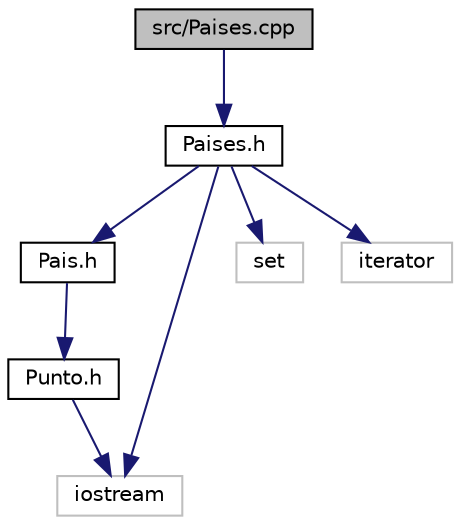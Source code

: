 digraph "src/Paises.cpp"
{
 // LATEX_PDF_SIZE
  edge [fontname="Helvetica",fontsize="10",labelfontname="Helvetica",labelfontsize="10"];
  node [fontname="Helvetica",fontsize="10",shape=record];
  Node1 [label="src/Paises.cpp",height=0.2,width=0.4,color="black", fillcolor="grey75", style="filled", fontcolor="black",tooltip="Fichero con definiciones para la la clase Paises."];
  Node1 -> Node2 [color="midnightblue",fontsize="10",style="solid",fontname="Helvetica"];
  Node2 [label="Paises.h",height=0.2,width=0.4,color="black", fillcolor="white", style="filled",URL="$Paises_8h.html",tooltip="Fichero cabecera Paises."];
  Node2 -> Node3 [color="midnightblue",fontsize="10",style="solid",fontname="Helvetica"];
  Node3 [label="Pais.h",height=0.2,width=0.4,color="black", fillcolor="white", style="filled",URL="$Pais_8h_source.html",tooltip=" "];
  Node3 -> Node4 [color="midnightblue",fontsize="10",style="solid",fontname="Helvetica"];
  Node4 [label="Punto.h",height=0.2,width=0.4,color="black", fillcolor="white", style="filled",URL="$Punto_8h.html",tooltip="Fichero cabecera clase Punto."];
  Node4 -> Node5 [color="midnightblue",fontsize="10",style="solid",fontname="Helvetica"];
  Node5 [label="iostream",height=0.2,width=0.4,color="grey75", fillcolor="white", style="filled",tooltip=" "];
  Node2 -> Node6 [color="midnightblue",fontsize="10",style="solid",fontname="Helvetica"];
  Node6 [label="set",height=0.2,width=0.4,color="grey75", fillcolor="white", style="filled",tooltip=" "];
  Node2 -> Node5 [color="midnightblue",fontsize="10",style="solid",fontname="Helvetica"];
  Node2 -> Node7 [color="midnightblue",fontsize="10",style="solid",fontname="Helvetica"];
  Node7 [label="iterator",height=0.2,width=0.4,color="grey75", fillcolor="white", style="filled",tooltip=" "];
}
